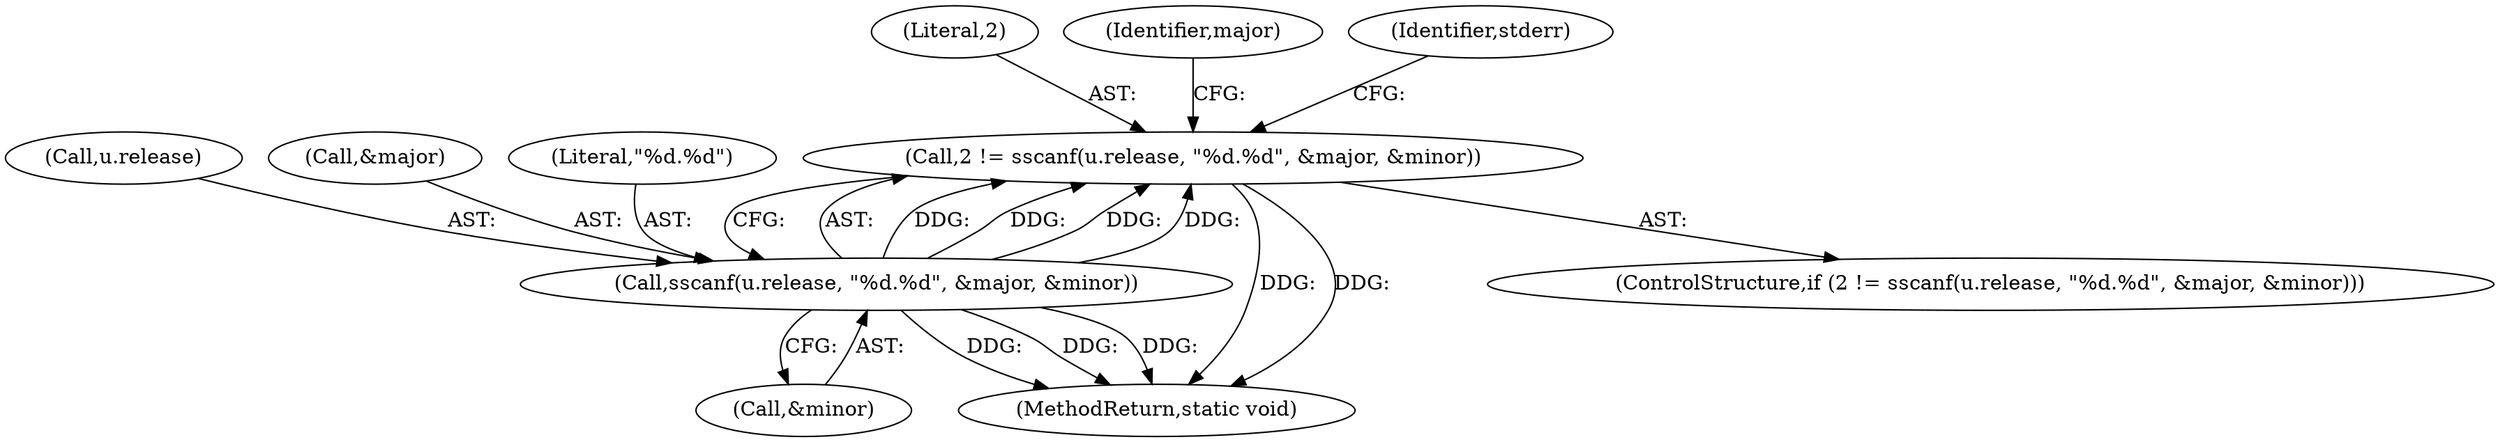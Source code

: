 digraph "0_firejail_6b8dba29d73257311564ee7f27b9b14758cc693e@API" {
"1000141" [label="(Call,2 != sscanf(u.release, \"%d.%d\", &major, &minor))"];
"1000143" [label="(Call,sscanf(u.release, \"%d.%d\", &major, &minor))"];
"1000144" [label="(Call,u.release)"];
"1000141" [label="(Call,2 != sscanf(u.release, \"%d.%d\", &major, &minor))"];
"1000142" [label="(Literal,2)"];
"1000148" [label="(Call,&major)"];
"1000150" [label="(Call,&minor)"];
"1000204" [label="(MethodReturn,static void)"];
"1000164" [label="(Identifier,major)"];
"1000143" [label="(Call,sscanf(u.release, \"%d.%d\", &major, &minor))"];
"1000140" [label="(ControlStructure,if (2 != sscanf(u.release, \"%d.%d\", &major, &minor)))"];
"1000154" [label="(Identifier,stderr)"];
"1000147" [label="(Literal,\"%d.%d\")"];
"1000141" -> "1000140"  [label="AST: "];
"1000141" -> "1000143"  [label="CFG: "];
"1000142" -> "1000141"  [label="AST: "];
"1000143" -> "1000141"  [label="AST: "];
"1000154" -> "1000141"  [label="CFG: "];
"1000164" -> "1000141"  [label="CFG: "];
"1000141" -> "1000204"  [label="DDG: "];
"1000141" -> "1000204"  [label="DDG: "];
"1000143" -> "1000141"  [label="DDG: "];
"1000143" -> "1000141"  [label="DDG: "];
"1000143" -> "1000141"  [label="DDG: "];
"1000143" -> "1000141"  [label="DDG: "];
"1000143" -> "1000150"  [label="CFG: "];
"1000144" -> "1000143"  [label="AST: "];
"1000147" -> "1000143"  [label="AST: "];
"1000148" -> "1000143"  [label="AST: "];
"1000150" -> "1000143"  [label="AST: "];
"1000143" -> "1000204"  [label="DDG: "];
"1000143" -> "1000204"  [label="DDG: "];
"1000143" -> "1000204"  [label="DDG: "];
}
